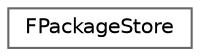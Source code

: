 digraph "Graphical Class Hierarchy"
{
 // INTERACTIVE_SVG=YES
 // LATEX_PDF_SIZE
  bgcolor="transparent";
  edge [fontname=Helvetica,fontsize=10,labelfontname=Helvetica,labelfontsize=10];
  node [fontname=Helvetica,fontsize=10,shape=box,height=0.2,width=0.4];
  rankdir="LR";
  Node0 [id="Node000000",label="FPackageStore",height=0.2,width=0.4,color="grey40", fillcolor="white", style="filled",URL="$d2/d99/classFPackageStore.html",tooltip="Stores information about available packages that can be loaded."];
}
